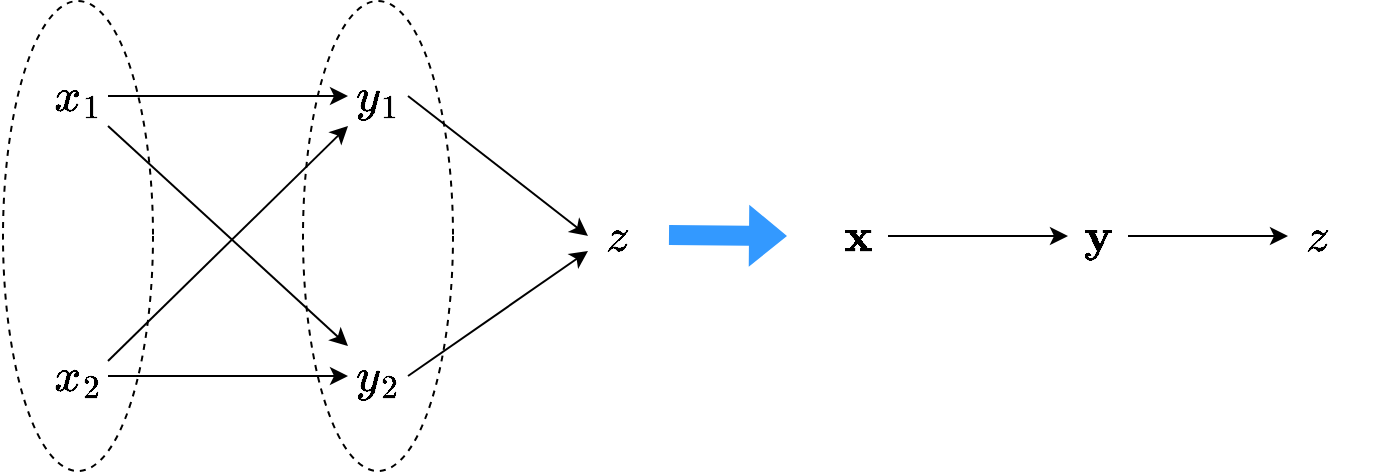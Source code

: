 <mxfile version="16.4.5" type="device" pages="4"><diagram id="-Q7h6arfBB7fxBP2CmZS" name="Page-1"><mxGraphModel dx="1021" dy="574" grid="1" gridSize="10" guides="1" tooltips="1" connect="1" arrows="1" fold="1" page="1" pageScale="1" pageWidth="850" pageHeight="1100" math="1" shadow="0"><root><mxCell id="0"/><mxCell id="1" parent="0"/><object label="" id="mKRmkOJk_1BjFgjkwuhs-4"><mxCell style="rounded=0;orthogonalLoop=1;jettySize=auto;html=1;entryX=0;entryY=0.5;entryDx=0;entryDy=0;fontSize=20;" parent="1" source="mKRmkOJk_1BjFgjkwuhs-1" target="mKRmkOJk_1BjFgjkwuhs-2" edge="1"><mxGeometry relative="1" as="geometry"/></mxCell></object><mxCell id="mKRmkOJk_1BjFgjkwuhs-5" style="rounded=0;orthogonalLoop=1;jettySize=auto;html=1;entryX=0;entryY=0.5;entryDx=0;entryDy=0;fontSize=20;exitX=1;exitY=0.5;exitDx=0;exitDy=0;" parent="1" source="mKRmkOJk_1BjFgjkwuhs-2" target="mKRmkOJk_1BjFgjkwuhs-3" edge="1"><mxGeometry relative="1" as="geometry"/></mxCell><mxCell id="mKRmkOJk_1BjFgjkwuhs-1" value="&lt;font style=&quot;font-size: 20px&quot;&gt;$$x_1$$&lt;/font&gt;" style="text;html=1;strokeColor=none;fillColor=none;align=center;verticalAlign=middle;whiteSpace=wrap;rounded=0;" parent="1" vertex="1"><mxGeometry x="250" y="100" width="30" height="30" as="geometry"/></mxCell><mxCell id="mKRmkOJk_1BjFgjkwuhs-2" value="&lt;font style=&quot;font-size: 20px&quot;&gt;$$y_1$$&lt;/font&gt;" style="text;html=1;strokeColor=none;fillColor=none;align=center;verticalAlign=middle;whiteSpace=wrap;rounded=0;" parent="1" vertex="1"><mxGeometry x="400" y="100" width="30" height="30" as="geometry"/></mxCell><mxCell id="mKRmkOJk_1BjFgjkwuhs-3" value="&lt;font style=&quot;font-size: 20px&quot;&gt;$$z$$&lt;/font&gt;" style="text;html=1;strokeColor=none;fillColor=none;align=center;verticalAlign=middle;whiteSpace=wrap;rounded=0;" parent="1" vertex="1"><mxGeometry x="520" y="170" width="30" height="30" as="geometry"/></mxCell><mxCell id="mKRmkOJk_1BjFgjkwuhs-8" value="&lt;font style=&quot;font-size: 20px&quot;&gt;$$y_2$$&lt;/font&gt;" style="text;html=1;strokeColor=none;fillColor=none;align=center;verticalAlign=middle;whiteSpace=wrap;rounded=0;" parent="1" vertex="1"><mxGeometry x="400" y="240" width="30" height="30" as="geometry"/></mxCell><object label="" id="mKRmkOJk_1BjFgjkwuhs-9"><mxCell style="rounded=0;orthogonalLoop=1;jettySize=auto;html=1;entryX=0;entryY=0;entryDx=0;entryDy=0;fontSize=20;exitX=1;exitY=1;exitDx=0;exitDy=0;" parent="1" source="mKRmkOJk_1BjFgjkwuhs-1" target="mKRmkOJk_1BjFgjkwuhs-8" edge="1"><mxGeometry relative="1" as="geometry"><mxPoint x="320" y="185" as="sourcePoint"/><mxPoint x="410" y="125" as="targetPoint"/></mxGeometry></mxCell></object><object label="" id="mKRmkOJk_1BjFgjkwuhs-11"><mxCell style="rounded=0;orthogonalLoop=1;jettySize=auto;html=1;entryX=0;entryY=0.75;entryDx=0;entryDy=0;fontSize=20;exitX=1;exitY=0.5;exitDx=0;exitDy=0;" parent="1" source="mKRmkOJk_1BjFgjkwuhs-8" target="mKRmkOJk_1BjFgjkwuhs-3" edge="1"><mxGeometry relative="1" as="geometry"><mxPoint x="330" y="195" as="sourcePoint"/><mxPoint x="420" y="135" as="targetPoint"/></mxGeometry></mxCell></object><mxCell id="nD5zfRj2H5eYpYEmfVaZ-6" value="" style="ellipse;whiteSpace=wrap;html=1;fillColor=none;dashed=1;" vertex="1" parent="1"><mxGeometry x="227.5" y="67.5" width="75" height="235" as="geometry"/></mxCell><mxCell id="cPR40Za6cQw_1bHjFpPX-2" style="edgeStyle=orthogonalEdgeStyle;rounded=0;orthogonalLoop=1;jettySize=auto;html=1;exitX=1;exitY=0.5;exitDx=0;exitDy=0;entryX=0;entryY=0.5;entryDx=0;entryDy=0;" edge="1" parent="1" source="cPR40Za6cQw_1bHjFpPX-1" target="mKRmkOJk_1BjFgjkwuhs-8"><mxGeometry relative="1" as="geometry"/></mxCell><mxCell id="cPR40Za6cQw_1bHjFpPX-3" style="rounded=0;orthogonalLoop=1;jettySize=auto;html=1;exitX=1;exitY=0.25;exitDx=0;exitDy=0;entryX=0;entryY=1;entryDx=0;entryDy=0;strokeWidth=1;jumpSize=6;jumpStyle=none;" edge="1" parent="1" source="cPR40Za6cQw_1bHjFpPX-1" target="mKRmkOJk_1BjFgjkwuhs-2"><mxGeometry relative="1" as="geometry"/></mxCell><mxCell id="cPR40Za6cQw_1bHjFpPX-1" value="&lt;font style=&quot;font-size: 20px&quot;&gt;$$x_2$$&lt;/font&gt;" style="text;html=1;strokeColor=none;fillColor=none;align=center;verticalAlign=middle;whiteSpace=wrap;rounded=0;" vertex="1" parent="1"><mxGeometry x="250" y="240" width="30" height="30" as="geometry"/></mxCell><mxCell id="nD5zfRj2H5eYpYEmfVaZ-7" value="" style="ellipse;whiteSpace=wrap;html=1;fillColor=none;dashed=1;" vertex="1" parent="1"><mxGeometry x="377.5" y="67.5" width="75" height="235" as="geometry"/></mxCell><mxCell id="nD5zfRj2H5eYpYEmfVaZ-10" value="" style="shape=flexArrow;endArrow=classic;html=1;rounded=0;strokeWidth=1;jumpStyle=none;jumpSize=6;fillColor=#3399FF;strokeColor=none;" edge="1" parent="1"><mxGeometry width="50" height="50" relative="1" as="geometry"><mxPoint x="560" y="184.5" as="sourcePoint"/><mxPoint x="620" y="185" as="targetPoint"/></mxGeometry></mxCell><mxCell id="nD5zfRj2H5eYpYEmfVaZ-11" value="&lt;font style=&quot;font-size: 20px&quot;&gt;$$\textbf{x}$$&lt;/font&gt;" style="text;html=1;strokeColor=none;fillColor=none;align=center;verticalAlign=middle;whiteSpace=wrap;rounded=0;" vertex="1" parent="1"><mxGeometry x="640" y="170" width="30" height="30" as="geometry"/></mxCell><object label="" id="nD5zfRj2H5eYpYEmfVaZ-12"><mxCell style="rounded=0;orthogonalLoop=1;jettySize=auto;html=1;fontSize=20;exitX=1;exitY=0.5;exitDx=0;exitDy=0;" edge="1" parent="1" source="nD5zfRj2H5eYpYEmfVaZ-11"><mxGeometry relative="1" as="geometry"><mxPoint x="670" y="192.5" as="sourcePoint"/><mxPoint x="760" y="185" as="targetPoint"/></mxGeometry></mxCell></object><mxCell id="nD5zfRj2H5eYpYEmfVaZ-13" value="&lt;font style=&quot;font-size: 20px&quot;&gt;$$\textbf{y}$$&lt;/font&gt;" style="text;html=1;strokeColor=none;fillColor=none;align=center;verticalAlign=middle;whiteSpace=wrap;rounded=0;" vertex="1" parent="1"><mxGeometry x="760" y="170" width="30" height="30" as="geometry"/></mxCell><mxCell id="nD5zfRj2H5eYpYEmfVaZ-14" value="&lt;font style=&quot;font-size: 20px&quot;&gt;$$z$$&lt;/font&gt;" style="text;html=1;strokeColor=none;fillColor=none;align=center;verticalAlign=middle;whiteSpace=wrap;rounded=0;" vertex="1" parent="1"><mxGeometry x="870" y="170" width="30" height="30" as="geometry"/></mxCell><object label="" id="nD5zfRj2H5eYpYEmfVaZ-15"><mxCell style="rounded=0;orthogonalLoop=1;jettySize=auto;html=1;fontSize=20;exitX=1;exitY=0.5;exitDx=0;exitDy=0;" edge="1" parent="1" source="nD5zfRj2H5eYpYEmfVaZ-13" target="nD5zfRj2H5eYpYEmfVaZ-14"><mxGeometry relative="1" as="geometry"><mxPoint x="680" y="195" as="sourcePoint"/><mxPoint x="770" y="195" as="targetPoint"/></mxGeometry></mxCell></object></root></mxGraphModel></diagram><diagram id="FBZloAsWj9YS9FEwW_9t" name="Page-2"><mxGraphModel dx="1449" dy="337" grid="1" gridSize="10" guides="1" tooltips="1" connect="1" arrows="1" fold="1" page="1" pageScale="1" pageWidth="850" pageHeight="1100" math="1" shadow="0"><root><mxCell id="QP13Z3_A3V73o4BSaLbM-0"/><mxCell id="QP13Z3_A3V73o4BSaLbM-1" parent="QP13Z3_A3V73o4BSaLbM-0"/><mxCell id="6T449mu4bIuZAazm2HKW-13" style="edgeStyle=none;rounded=0;jumpStyle=none;jumpSize=6;orthogonalLoop=1;jettySize=auto;html=1;entryX=0;entryY=0.5;entryDx=0;entryDy=0;strokeWidth=1;fillColor=#3399FF;" edge="1" parent="QP13Z3_A3V73o4BSaLbM-1" source="2nW6LWJ_7DkpM-WPQ2NT-0" target="6T449mu4bIuZAazm2HKW-0"><mxGeometry relative="1" as="geometry"/></mxCell><mxCell id="6T449mu4bIuZAazm2HKW-14" style="edgeStyle=none;rounded=0;jumpStyle=none;jumpSize=6;orthogonalLoop=1;jettySize=auto;html=1;exitX=1;exitY=0.75;exitDx=0;exitDy=0;entryX=0;entryY=0.5;entryDx=0;entryDy=0;strokeWidth=1;fillColor=#3399FF;" edge="1" parent="QP13Z3_A3V73o4BSaLbM-1" source="2nW6LWJ_7DkpM-WPQ2NT-0" target="6T449mu4bIuZAazm2HKW-1"><mxGeometry relative="1" as="geometry"/></mxCell><mxCell id="2nW6LWJ_7DkpM-WPQ2NT-0" value="&lt;font color=&quot;#ff0000&quot;&gt;$$x$$&lt;/font&gt;" style="text;html=1;strokeColor=none;fillColor=none;align=center;verticalAlign=middle;whiteSpace=wrap;rounded=0;fontSize=20;" vertex="1" parent="QP13Z3_A3V73o4BSaLbM-1"><mxGeometry x="100" y="210" width="30" height="30" as="geometry"/></mxCell><mxCell id="6T449mu4bIuZAazm2HKW-16" style="edgeStyle=none;rounded=0;jumpStyle=none;jumpSize=6;orthogonalLoop=1;jettySize=auto;html=1;exitX=1;exitY=0.5;exitDx=0;exitDy=0;entryX=0;entryY=0.5;entryDx=0;entryDy=0;strokeWidth=1;fillColor=#3399FF;" edge="1" parent="QP13Z3_A3V73o4BSaLbM-1" source="6T449mu4bIuZAazm2HKW-0" target="6T449mu4bIuZAazm2HKW-2"><mxGeometry relative="1" as="geometry"/></mxCell><mxCell id="6T449mu4bIuZAazm2HKW-0" value="$$-$$" style="ellipse;whiteSpace=wrap;html=1;aspect=fixed;fillColor=none;" vertex="1" parent="QP13Z3_A3V73o4BSaLbM-1"><mxGeometry x="280" y="180" width="40" height="40" as="geometry"/></mxCell><mxCell id="6T449mu4bIuZAazm2HKW-17" style="edgeStyle=none;rounded=0;jumpStyle=none;jumpSize=6;orthogonalLoop=1;jettySize=auto;html=1;entryX=0;entryY=0.5;entryDx=0;entryDy=0;strokeWidth=1;fillColor=#3399FF;" edge="1" parent="QP13Z3_A3V73o4BSaLbM-1" source="6T449mu4bIuZAazm2HKW-1" target="6T449mu4bIuZAazm2HKW-3"><mxGeometry relative="1" as="geometry"/></mxCell><mxCell id="6T449mu4bIuZAazm2HKW-1" value="$$+$$" style="ellipse;whiteSpace=wrap;html=1;aspect=fixed;fillColor=none;" vertex="1" parent="QP13Z3_A3V73o4BSaLbM-1"><mxGeometry x="280" y="250" width="40" height="40" as="geometry"/></mxCell><mxCell id="6T449mu4bIuZAazm2HKW-18" style="edgeStyle=none;rounded=0;jumpStyle=none;jumpSize=6;orthogonalLoop=1;jettySize=auto;html=1;exitX=1;exitY=0.5;exitDx=0;exitDy=0;entryX=0;entryY=0.5;entryDx=0;entryDy=0;strokeWidth=1;fillColor=#3399FF;" edge="1" parent="QP13Z3_A3V73o4BSaLbM-1" source="6T449mu4bIuZAazm2HKW-2" target="6T449mu4bIuZAazm2HKW-4"><mxGeometry relative="1" as="geometry"/></mxCell><mxCell id="6T449mu4bIuZAazm2HKW-2" value="$$(\cdot)^2$$" style="ellipse;whiteSpace=wrap;html=1;aspect=fixed;fillColor=none;" vertex="1" parent="QP13Z3_A3V73o4BSaLbM-1"><mxGeometry x="425" y="180" width="40" height="40" as="geometry"/></mxCell><mxCell id="6T449mu4bIuZAazm2HKW-19" style="edgeStyle=none;rounded=0;jumpStyle=none;jumpSize=6;orthogonalLoop=1;jettySize=auto;html=1;exitX=1;exitY=0.5;exitDx=0;exitDy=0;strokeWidth=1;fillColor=#3399FF;entryX=0;entryY=0.5;entryDx=0;entryDy=0;" edge="1" parent="QP13Z3_A3V73o4BSaLbM-1" source="6T449mu4bIuZAazm2HKW-3" target="6T449mu4bIuZAazm2HKW-4"><mxGeometry relative="1" as="geometry"><mxPoint x="450" y="230" as="targetPoint"/></mxGeometry></mxCell><mxCell id="6T449mu4bIuZAazm2HKW-3" value="$$(\cdot)^2$$" style="ellipse;whiteSpace=wrap;html=1;aspect=fixed;fillColor=none;" vertex="1" parent="QP13Z3_A3V73o4BSaLbM-1"><mxGeometry x="425" y="250" width="40" height="40" as="geometry"/></mxCell><mxCell id="6T449mu4bIuZAazm2HKW-4" value="$$+$$" style="ellipse;whiteSpace=wrap;html=1;aspect=fixed;fillColor=none;" vertex="1" parent="QP13Z3_A3V73o4BSaLbM-1"><mxGeometry x="560" y="210" width="40" height="40" as="geometry"/></mxCell><mxCell id="6T449mu4bIuZAazm2HKW-12" style="edgeStyle=none;rounded=0;jumpStyle=none;jumpSize=6;orthogonalLoop=1;jettySize=auto;html=1;exitX=1;exitY=0.75;exitDx=0;exitDy=0;entryX=0;entryY=0.5;entryDx=0;entryDy=0;strokeWidth=1;fillColor=#3399FF;" edge="1" parent="QP13Z3_A3V73o4BSaLbM-1" source="6T449mu4bIuZAazm2HKW-5" target="6T449mu4bIuZAazm2HKW-0"><mxGeometry relative="1" as="geometry"/></mxCell><mxCell id="6T449mu4bIuZAazm2HKW-5" value="$$1$$" style="text;html=1;strokeColor=none;fillColor=none;align=center;verticalAlign=middle;whiteSpace=wrap;rounded=0;fontSize=20;" vertex="1" parent="QP13Z3_A3V73o4BSaLbM-1"><mxGeometry x="100" y="140" width="30" height="30" as="geometry"/></mxCell><mxCell id="6T449mu4bIuZAazm2HKW-15" style="edgeStyle=none;rounded=0;jumpStyle=none;jumpSize=6;orthogonalLoop=1;jettySize=auto;html=1;exitX=1;exitY=0.25;exitDx=0;exitDy=0;entryX=0;entryY=0.5;entryDx=0;entryDy=0;strokeWidth=1;fillColor=#3399FF;" edge="1" parent="QP13Z3_A3V73o4BSaLbM-1" source="6T449mu4bIuZAazm2HKW-6" target="6T449mu4bIuZAazm2HKW-1"><mxGeometry relative="1" as="geometry"/></mxCell><mxCell id="6T449mu4bIuZAazm2HKW-6" value="$$1$$" style="text;html=1;strokeColor=none;fillColor=none;align=center;verticalAlign=middle;whiteSpace=wrap;rounded=0;fontSize=20;" vertex="1" parent="QP13Z3_A3V73o4BSaLbM-1"><mxGeometry x="100" y="310" width="30" height="30" as="geometry"/></mxCell><mxCell id="6T449mu4bIuZAazm2HKW-7" value="$$a$$" style="text;html=1;strokeColor=none;fillColor=none;align=center;verticalAlign=middle;whiteSpace=wrap;rounded=0;fontSize=20;" vertex="1" parent="QP13Z3_A3V73o4BSaLbM-1"><mxGeometry x="270" y="210" width="30" height="30" as="geometry"/></mxCell><mxCell id="6T449mu4bIuZAazm2HKW-8" value="$$b$$" style="text;html=1;strokeColor=none;fillColor=none;align=center;verticalAlign=middle;whiteSpace=wrap;rounded=0;fontSize=20;" vertex="1" parent="QP13Z3_A3V73o4BSaLbM-1"><mxGeometry x="310" y="230" width="30" height="30" as="geometry"/></mxCell><mxCell id="6T449mu4bIuZAazm2HKW-9" value="$$c$$" style="text;html=1;strokeColor=none;fillColor=none;align=center;verticalAlign=middle;whiteSpace=wrap;rounded=0;fontSize=20;" vertex="1" parent="QP13Z3_A3V73o4BSaLbM-1"><mxGeometry x="410" y="210" width="30" height="30" as="geometry"/></mxCell><mxCell id="6T449mu4bIuZAazm2HKW-10" value="$$d$$" style="text;html=1;strokeColor=none;fillColor=none;align=center;verticalAlign=middle;whiteSpace=wrap;rounded=0;fontSize=20;" vertex="1" parent="QP13Z3_A3V73o4BSaLbM-1"><mxGeometry x="450" y="230" width="30" height="30" as="geometry"/></mxCell><mxCell id="6T449mu4bIuZAazm2HKW-11" value="&lt;font color=&quot;#00ff00&quot;&gt;$$y$$&lt;/font&gt;" style="text;html=1;strokeColor=none;fillColor=none;align=center;verticalAlign=middle;whiteSpace=wrap;rounded=0;fontSize=20;" vertex="1" parent="QP13Z3_A3V73o4BSaLbM-1"><mxGeometry x="540" y="185" width="30" height="30" as="geometry"/></mxCell><mxCell id="6T449mu4bIuZAazm2HKW-20" value="$$\overline{c}=1$$" style="text;html=1;strokeColor=none;fillColor=none;align=center;verticalAlign=middle;whiteSpace=wrap;rounded=0;fontSize=13;" vertex="1" parent="QP13Z3_A3V73o4BSaLbM-1"><mxGeometry x="430" y="150" width="30" height="30" as="geometry"/></mxCell><mxCell id="6T449mu4bIuZAazm2HKW-21" value="$$\overline{d}=1$$" style="text;html=1;strokeColor=none;fillColor=none;align=center;verticalAlign=middle;whiteSpace=wrap;rounded=0;fontSize=13;" vertex="1" parent="QP13Z3_A3V73o4BSaLbM-1"><mxGeometry x="430" y="290" width="30" height="30" as="geometry"/></mxCell><mxCell id="6T449mu4bIuZAazm2HKW-22" value="$$\overline{a}=\overline{c}\cdot2a=2a$$" style="text;html=1;strokeColor=none;fillColor=none;align=center;verticalAlign=middle;whiteSpace=wrap;rounded=0;fontSize=13;" vertex="1" parent="QP13Z3_A3V73o4BSaLbM-1"><mxGeometry x="300" y="150" width="30" height="30" as="geometry"/></mxCell><mxCell id="6T449mu4bIuZAazm2HKW-26" value="$$\overline{b}=\overline{d}\cdot2b=2b$$" style="text;html=1;strokeColor=none;fillColor=none;align=center;verticalAlign=middle;whiteSpace=wrap;rounded=0;fontSize=13;" vertex="1" parent="QP13Z3_A3V73o4BSaLbM-1"><mxGeometry x="300" y="290" width="30" height="30" as="geometry"/></mxCell><mxCell id="6T449mu4bIuZAazm2HKW-27" value="$$\overline{x}=\overline{a}\cdot1+\overline{b}\cdot1$$" style="text;html=1;strokeColor=none;fillColor=none;align=center;verticalAlign=middle;whiteSpace=wrap;rounded=0;fontSize=13;" vertex="1" parent="QP13Z3_A3V73o4BSaLbM-1"><mxGeometry x="95" y="240" width="40" height="30" as="geometry"/></mxCell><mxCell id="6T449mu4bIuZAazm2HKW-28" value="$$=2a+2b=4x$$" style="text;html=1;strokeColor=none;fillColor=none;align=center;verticalAlign=middle;whiteSpace=wrap;rounded=0;fontSize=13;" vertex="1" parent="QP13Z3_A3V73o4BSaLbM-1"><mxGeometry x="110" y="270" width="40" height="30" as="geometry"/></mxCell><mxCell id="6T449mu4bIuZAazm2HKW-29" value="$$\overline{y}=1$$" style="text;html=1;strokeColor=none;fillColor=none;align=center;verticalAlign=middle;whiteSpace=wrap;rounded=0;fontSize=13;" vertex="1" parent="QP13Z3_A3V73o4BSaLbM-1"><mxGeometry x="565" y="250" width="30" height="30" as="geometry"/></mxCell></root></mxGraphModel></diagram><diagram name="Page-3" id="7AcvX-1wU-0bVvtX4S99"><mxGraphModel dx="579" dy="325" grid="1" gridSize="10" guides="1" tooltips="1" connect="1" arrows="1" fold="1" page="1" pageScale="1" pageWidth="850" pageHeight="1100" math="1" shadow="0"><root><mxCell id="9ojq9ig9GHQYSFeX3XGl-0"/><mxCell id="9ojq9ig9GHQYSFeX3XGl-1" parent="9ojq9ig9GHQYSFeX3XGl-0"/><mxCell id="9ojq9ig9GHQYSFeX3XGl-52" style="edgeStyle=none;rounded=0;jumpStyle=none;jumpSize=6;orthogonalLoop=1;jettySize=auto;html=1;exitX=1;exitY=0.5;exitDx=0;exitDy=0;entryX=0;entryY=0.5;entryDx=0;entryDy=0;fontSize=13;fontColor=#00FF00;strokeWidth=1;fillColor=#3399FF;" edge="1" parent="9ojq9ig9GHQYSFeX3XGl-1" source="9ojq9ig9GHQYSFeX3XGl-47" target="9ojq9ig9GHQYSFeX3XGl-49"><mxGeometry relative="1" as="geometry"/></mxCell><mxCell id="9ojq9ig9GHQYSFeX3XGl-54" style="edgeStyle=none;rounded=0;jumpStyle=none;jumpSize=6;orthogonalLoop=1;jettySize=auto;html=1;exitX=1;exitY=0.75;exitDx=0;exitDy=0;fontSize=13;fontColor=#00FF00;strokeWidth=1;fillColor=#3399FF;" edge="1" parent="9ojq9ig9GHQYSFeX3XGl-1" source="9ojq9ig9GHQYSFeX3XGl-47"><mxGeometry relative="1" as="geometry"><mxPoint x="320" y="520.0" as="targetPoint"/></mxGeometry></mxCell><mxCell id="9ojq9ig9GHQYSFeX3XGl-47" value="&lt;font color=&quot;#ff0000&quot;&gt;$$x$$&lt;/font&gt;" style="text;html=1;strokeColor=none;fillColor=none;align=center;verticalAlign=middle;whiteSpace=wrap;rounded=0;fontSize=20;" vertex="1" parent="9ojq9ig9GHQYSFeX3XGl-1"><mxGeometry x="120" y="430" width="30" height="30" as="geometry"/></mxCell><mxCell id="9ojq9ig9GHQYSFeX3XGl-53" style="edgeStyle=none;rounded=0;jumpStyle=none;jumpSize=6;orthogonalLoop=1;jettySize=auto;html=1;exitX=1;exitY=0.5;exitDx=0;exitDy=0;entryX=0;entryY=0.5;entryDx=0;entryDy=0;fontSize=13;fontColor=#00FF00;strokeWidth=1;fillColor=#3399FF;" edge="1" parent="9ojq9ig9GHQYSFeX3XGl-1" source="9ojq9ig9GHQYSFeX3XGl-48" target="9ojq9ig9GHQYSFeX3XGl-50"><mxGeometry relative="1" as="geometry"/></mxCell><mxCell id="9ojq9ig9GHQYSFeX3XGl-55" style="edgeStyle=none;rounded=0;jumpStyle=none;jumpSize=6;orthogonalLoop=1;jettySize=auto;html=1;exitX=1;exitY=0.25;exitDx=0;exitDy=0;entryX=-0.009;entryY=0.726;entryDx=0;entryDy=0;entryPerimeter=0;fontSize=13;fontColor=#00FF00;strokeWidth=1;fillColor=#3399FF;" edge="1" parent="9ojq9ig9GHQYSFeX3XGl-1" source="9ojq9ig9GHQYSFeX3XGl-48" target="9ojq9ig9GHQYSFeX3XGl-49"><mxGeometry relative="1" as="geometry"/></mxCell><mxCell id="9ojq9ig9GHQYSFeX3XGl-48" value="&lt;font color=&quot;#ff0000&quot;&gt;$$t$$&lt;/font&gt;" style="text;html=1;strokeColor=none;fillColor=none;align=center;verticalAlign=middle;whiteSpace=wrap;rounded=0;fontSize=20;" vertex="1" parent="9ojq9ig9GHQYSFeX3XGl-1"><mxGeometry x="120" y="510" width="30" height="30" as="geometry"/></mxCell><mxCell id="9ojq9ig9GHQYSFeX3XGl-56" style="edgeStyle=none;rounded=0;jumpStyle=none;jumpSize=6;orthogonalLoop=1;jettySize=auto;html=1;exitX=1;exitY=0.5;exitDx=0;exitDy=0;entryX=0;entryY=0.5;entryDx=0;entryDy=0;fontSize=13;fontColor=#00FF00;strokeWidth=1;fillColor=#3399FF;" edge="1" parent="9ojq9ig9GHQYSFeX3XGl-1" source="9ojq9ig9GHQYSFeX3XGl-49" target="9ojq9ig9GHQYSFeX3XGl-51"><mxGeometry relative="1" as="geometry"/></mxCell><mxCell id="9ojq9ig9GHQYSFeX3XGl-49" value="$$+$$" style="ellipse;whiteSpace=wrap;html=1;aspect=fixed;fillColor=none;" vertex="1" parent="9ojq9ig9GHQYSFeX3XGl-1"><mxGeometry x="320" y="425" width="40" height="40" as="geometry"/></mxCell><mxCell id="9ojq9ig9GHQYSFeX3XGl-57" style="edgeStyle=none;rounded=0;jumpStyle=none;jumpSize=6;orthogonalLoop=1;jettySize=auto;html=1;exitX=1;exitY=0.5;exitDx=0;exitDy=0;entryX=0;entryY=0.5;entryDx=0;entryDy=0;fontSize=13;fontColor=#00FF00;strokeWidth=1;fillColor=#3399FF;" edge="1" parent="9ojq9ig9GHQYSFeX3XGl-1" source="9ojq9ig9GHQYSFeX3XGl-50" target="9ojq9ig9GHQYSFeX3XGl-51"><mxGeometry relative="1" as="geometry"/></mxCell><mxCell id="9ojq9ig9GHQYSFeX3XGl-50" value="$$-$$" style="ellipse;whiteSpace=wrap;html=1;aspect=fixed;fillColor=none;" vertex="1" parent="9ojq9ig9GHQYSFeX3XGl-1"><mxGeometry x="320" y="505" width="40" height="40" as="geometry"/></mxCell><mxCell id="9ojq9ig9GHQYSFeX3XGl-51" value="$$\times$$" style="ellipse;whiteSpace=wrap;html=1;aspect=fixed;fillColor=none;" vertex="1" parent="9ojq9ig9GHQYSFeX3XGl-1"><mxGeometry x="440" y="460" width="40" height="40" as="geometry"/></mxCell><mxCell id="9ojq9ig9GHQYSFeX3XGl-58" value="&lt;font color=&quot;#00ff00&quot;&gt;$$y$$&lt;/font&gt;" style="text;html=1;strokeColor=none;fillColor=none;align=center;verticalAlign=middle;whiteSpace=wrap;rounded=0;fontSize=20;" vertex="1" parent="9ojq9ig9GHQYSFeX3XGl-1"><mxGeometry x="445" y="430" width="30" height="30" as="geometry"/></mxCell><mxCell id="9ojq9ig9GHQYSFeX3XGl-59" value="$$a$$" style="text;html=1;strokeColor=none;fillColor=none;align=center;verticalAlign=middle;whiteSpace=wrap;rounded=0;fontSize=20;" vertex="1" parent="9ojq9ig9GHQYSFeX3XGl-1"><mxGeometry x="325" y="395" width="30" height="30" as="geometry"/></mxCell><mxCell id="9ojq9ig9GHQYSFeX3XGl-60" value="$$b$$" style="text;html=1;strokeColor=none;fillColor=none;align=center;verticalAlign=middle;whiteSpace=wrap;rounded=0;fontSize=20;" vertex="1" parent="9ojq9ig9GHQYSFeX3XGl-1"><mxGeometry x="325" y="545" width="30" height="30" as="geometry"/></mxCell><mxCell id="9ojq9ig9GHQYSFeX3XGl-61" value="$$\overline{y}=1$$" style="text;html=1;strokeColor=none;fillColor=none;align=center;verticalAlign=middle;whiteSpace=wrap;rounded=0;fontSize=13;" vertex="1" parent="9ojq9ig9GHQYSFeX3XGl-1"><mxGeometry x="445" y="500" width="30" height="30" as="geometry"/></mxCell><mxCell id="9ojq9ig9GHQYSFeX3XGl-62" value="$$\overline{a}=b$$" style="text;html=1;strokeColor=none;fillColor=none;align=center;verticalAlign=middle;whiteSpace=wrap;rounded=0;fontSize=13;" vertex="1" parent="9ojq9ig9GHQYSFeX3XGl-1"><mxGeometry x="325" y="380" width="30" height="30" as="geometry"/></mxCell><mxCell id="9ojq9ig9GHQYSFeX3XGl-63" value="$$\overline{b}=a$$" style="text;html=1;strokeColor=none;fillColor=none;align=center;verticalAlign=middle;whiteSpace=wrap;rounded=0;fontSize=13;" vertex="1" parent="9ojq9ig9GHQYSFeX3XGl-1"><mxGeometry x="325" y="560" width="30" height="30" as="geometry"/></mxCell><mxCell id="9ojq9ig9GHQYSFeX3XGl-64" value="$$\overline{x}=\overline{a}\cdot\dfrac{\partial a}{\partial x}+\overline{b}\cdot\dfrac{\partial b}{\partial x}=b+a=2x&lt;br&gt;$$" style="text;html=1;strokeColor=none;fillColor=none;align=center;verticalAlign=middle;whiteSpace=wrap;rounded=0;fontSize=13;" vertex="1" parent="9ojq9ig9GHQYSFeX3XGl-1"><mxGeometry x="15" y="385" width="240" height="50" as="geometry"/></mxCell><mxCell id="9ojq9ig9GHQYSFeX3XGl-65" value="$$\overline{t}=\overline{a}\cdot\dfrac{\partial a}{\partial t}+\overline{b}\cdot\dfrac{\partial b}{\partial t}=b-a=-2t&lt;br&gt;$$" style="text;html=1;strokeColor=none;fillColor=none;align=center;verticalAlign=middle;whiteSpace=wrap;rounded=0;fontSize=13;" vertex="1" parent="9ojq9ig9GHQYSFeX3XGl-1"><mxGeometry x="15" y="535" width="235" height="50" as="geometry"/></mxCell></root></mxGraphModel></diagram><diagram id="NHIilpt6AERCcqkxxhmR" name="Page-4"><mxGraphModel dx="694" dy="390" grid="1" gridSize="10" guides="1" tooltips="1" connect="1" arrows="1" fold="1" page="1" pageScale="1" pageWidth="850" pageHeight="1100" math="1" shadow="0"><root><mxCell id="Zo6bM46dn5XR-u9pisRs-0"/><mxCell id="Zo6bM46dn5XR-u9pisRs-1" parent="Zo6bM46dn5XR-u9pisRs-0"/><mxCell id="Zo6bM46dn5XR-u9pisRs-2" value="&lt;font style=&quot;font-size: 20px&quot;&gt;$$\textbf{x}$$&lt;/font&gt;" style="text;html=1;strokeColor=none;fillColor=none;align=center;verticalAlign=middle;whiteSpace=wrap;rounded=0;fontColor=#FF0000;" vertex="1" parent="Zo6bM46dn5XR-u9pisRs-1"><mxGeometry x="170" y="190" width="30" height="30" as="geometry"/></mxCell><object label="" id="Zo6bM46dn5XR-u9pisRs-3"><mxCell style="rounded=0;orthogonalLoop=1;jettySize=auto;html=1;fontSize=20;exitX=1;exitY=0.5;exitDx=0;exitDy=0;" edge="1" parent="Zo6bM46dn5XR-u9pisRs-1" source="Zo6bM46dn5XR-u9pisRs-2"><mxGeometry relative="1" as="geometry"><mxPoint x="250" y="212.5" as="sourcePoint"/><mxPoint x="340" y="205" as="targetPoint"/></mxGeometry></mxCell></object><mxCell id="Zo6bM46dn5XR-u9pisRs-4" value="&lt;font style=&quot;font-size: 20px&quot;&gt;$$\textbf{y}$$&lt;/font&gt;" style="text;html=1;strokeColor=none;fillColor=none;align=center;verticalAlign=middle;whiteSpace=wrap;rounded=0;" vertex="1" parent="Zo6bM46dn5XR-u9pisRs-1"><mxGeometry x="345" y="150" width="30" height="30" as="geometry"/></mxCell><mxCell id="Zo6bM46dn5XR-u9pisRs-5" value="&lt;font style=&quot;font-size: 20px&quot;&gt;$$z$$&lt;/font&gt;" style="text;html=1;strokeColor=none;fillColor=none;align=center;verticalAlign=middle;whiteSpace=wrap;rounded=0;fontColor=#00FF00;" vertex="1" parent="Zo6bM46dn5XR-u9pisRs-1"><mxGeometry x="475" y="150" width="30" height="30" as="geometry"/></mxCell><object label="" id="Zo6bM46dn5XR-u9pisRs-6"><mxCell style="rounded=0;orthogonalLoop=1;jettySize=auto;html=1;fontSize=20;exitX=1;exitY=0.5;exitDx=0;exitDy=0;" edge="1" parent="Zo6bM46dn5XR-u9pisRs-1" source="l0rlKSywEmw9HKzmJ-oJ-0"><mxGeometry relative="1" as="geometry"><mxPoint x="260" y="215" as="sourcePoint"/><mxPoint x="470" y="205" as="targetPoint"/></mxGeometry></mxCell></object><mxCell id="l0rlKSywEmw9HKzmJ-oJ-0" value="&lt;font color=&quot;#000000&quot;&gt;$$(\cdot)^2$$&lt;/font&gt;" style="ellipse;whiteSpace=wrap;html=1;aspect=fixed;fontSize=13;fontColor=#00FF00;fillColor=none;" vertex="1" parent="Zo6bM46dn5XR-u9pisRs-1"><mxGeometry x="340" y="185" width="40" height="40" as="geometry"/></mxCell><mxCell id="l0rlKSywEmw9HKzmJ-oJ-1" style="edgeStyle=none;rounded=0;jumpStyle=none;jumpSize=6;orthogonalLoop=1;jettySize=auto;html=1;exitX=0.5;exitY=1;exitDx=0;exitDy=0;fontSize=13;fontColor=#00FF00;strokeWidth=1;fillColor=#3399FF;" edge="1" parent="Zo6bM46dn5XR-u9pisRs-1" source="l0rlKSywEmw9HKzmJ-oJ-0" target="l0rlKSywEmw9HKzmJ-oJ-0"><mxGeometry relative="1" as="geometry"/></mxCell><mxCell id="HhhkXkWENkrp-iglGRTj-0" value="&lt;font color=&quot;#000000&quot; face=&quot;Verdana&quot;&gt;sum&lt;/font&gt;" style="ellipse;whiteSpace=wrap;html=1;aspect=fixed;fontSize=13;fontColor=#00FF00;fillColor=none;" vertex="1" parent="Zo6bM46dn5XR-u9pisRs-1"><mxGeometry x="470" y="185" width="40" height="40" as="geometry"/></mxCell><mxCell id="aKzgi6YtLHGpVRV_K6c6-0" value="$$\overline{\mathbf{y}}=[1, 1, 1]$$" style="text;html=1;strokeColor=none;fillColor=none;align=center;verticalAlign=middle;whiteSpace=wrap;rounded=0;fontSize=13;" vertex="1" parent="Zo6bM46dn5XR-u9pisRs-1"><mxGeometry x="375" y="225" width="30" height="30" as="geometry"/></mxCell><mxCell id="aKzgi6YtLHGpVRV_K6c6-1" value="$$\overline{\mathbf{x}}=\overline{\mathbf{y}}\cdot\dfrac{\partial \mathbf{y}}{\partial \mathbf{x}&lt;br&gt;}$$" style="text;html=1;strokeColor=none;fillColor=none;align=center;verticalAlign=middle;whiteSpace=wrap;rounded=0;fontSize=13;" vertex="1" parent="Zo6bM46dn5XR-u9pisRs-1"><mxGeometry x="120" y="225" width="150" height="30" as="geometry"/></mxCell><mxCell id="aKzgi6YtLHGpVRV_K6c6-2" value="$$=[2x_1, 2x_2, 2x_3]$$" style="text;html=1;strokeColor=none;fillColor=none;align=center;verticalAlign=middle;whiteSpace=wrap;rounded=0;fontSize=13;" vertex="1" parent="Zo6bM46dn5XR-u9pisRs-1"><mxGeometry x="140" y="255" width="170" height="30" as="geometry"/></mxCell></root></mxGraphModel></diagram></mxfile>